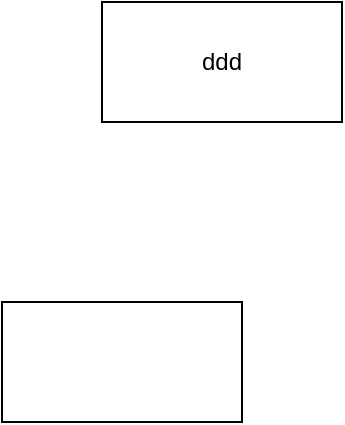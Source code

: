 <mxfile version="20.8.11" type="github">
  <diagram name="Page-1" id="gGKjnf9R0GFVCIic3Ptb">
    <mxGraphModel dx="1434" dy="795" grid="1" gridSize="10" guides="1" tooltips="1" connect="1" arrows="1" fold="1" page="1" pageScale="1" pageWidth="827" pageHeight="1169" math="0" shadow="0">
      <root>
        <mxCell id="0" />
        <mxCell id="1" parent="0" />
        <mxCell id="35hwn5hD69ylx84ITy5_-1" value="ddd" style="rounded=0;whiteSpace=wrap;html=1;" parent="1" vertex="1">
          <mxGeometry x="250" y="210" width="120" height="60" as="geometry" />
        </mxCell>
        <mxCell id="ae6UUKjy0luqH-rEiQfr-1" value="" style="rounded=0;whiteSpace=wrap;html=1;" vertex="1" parent="1">
          <mxGeometry x="200" y="360" width="120" height="60" as="geometry" />
        </mxCell>
      </root>
    </mxGraphModel>
  </diagram>
</mxfile>
